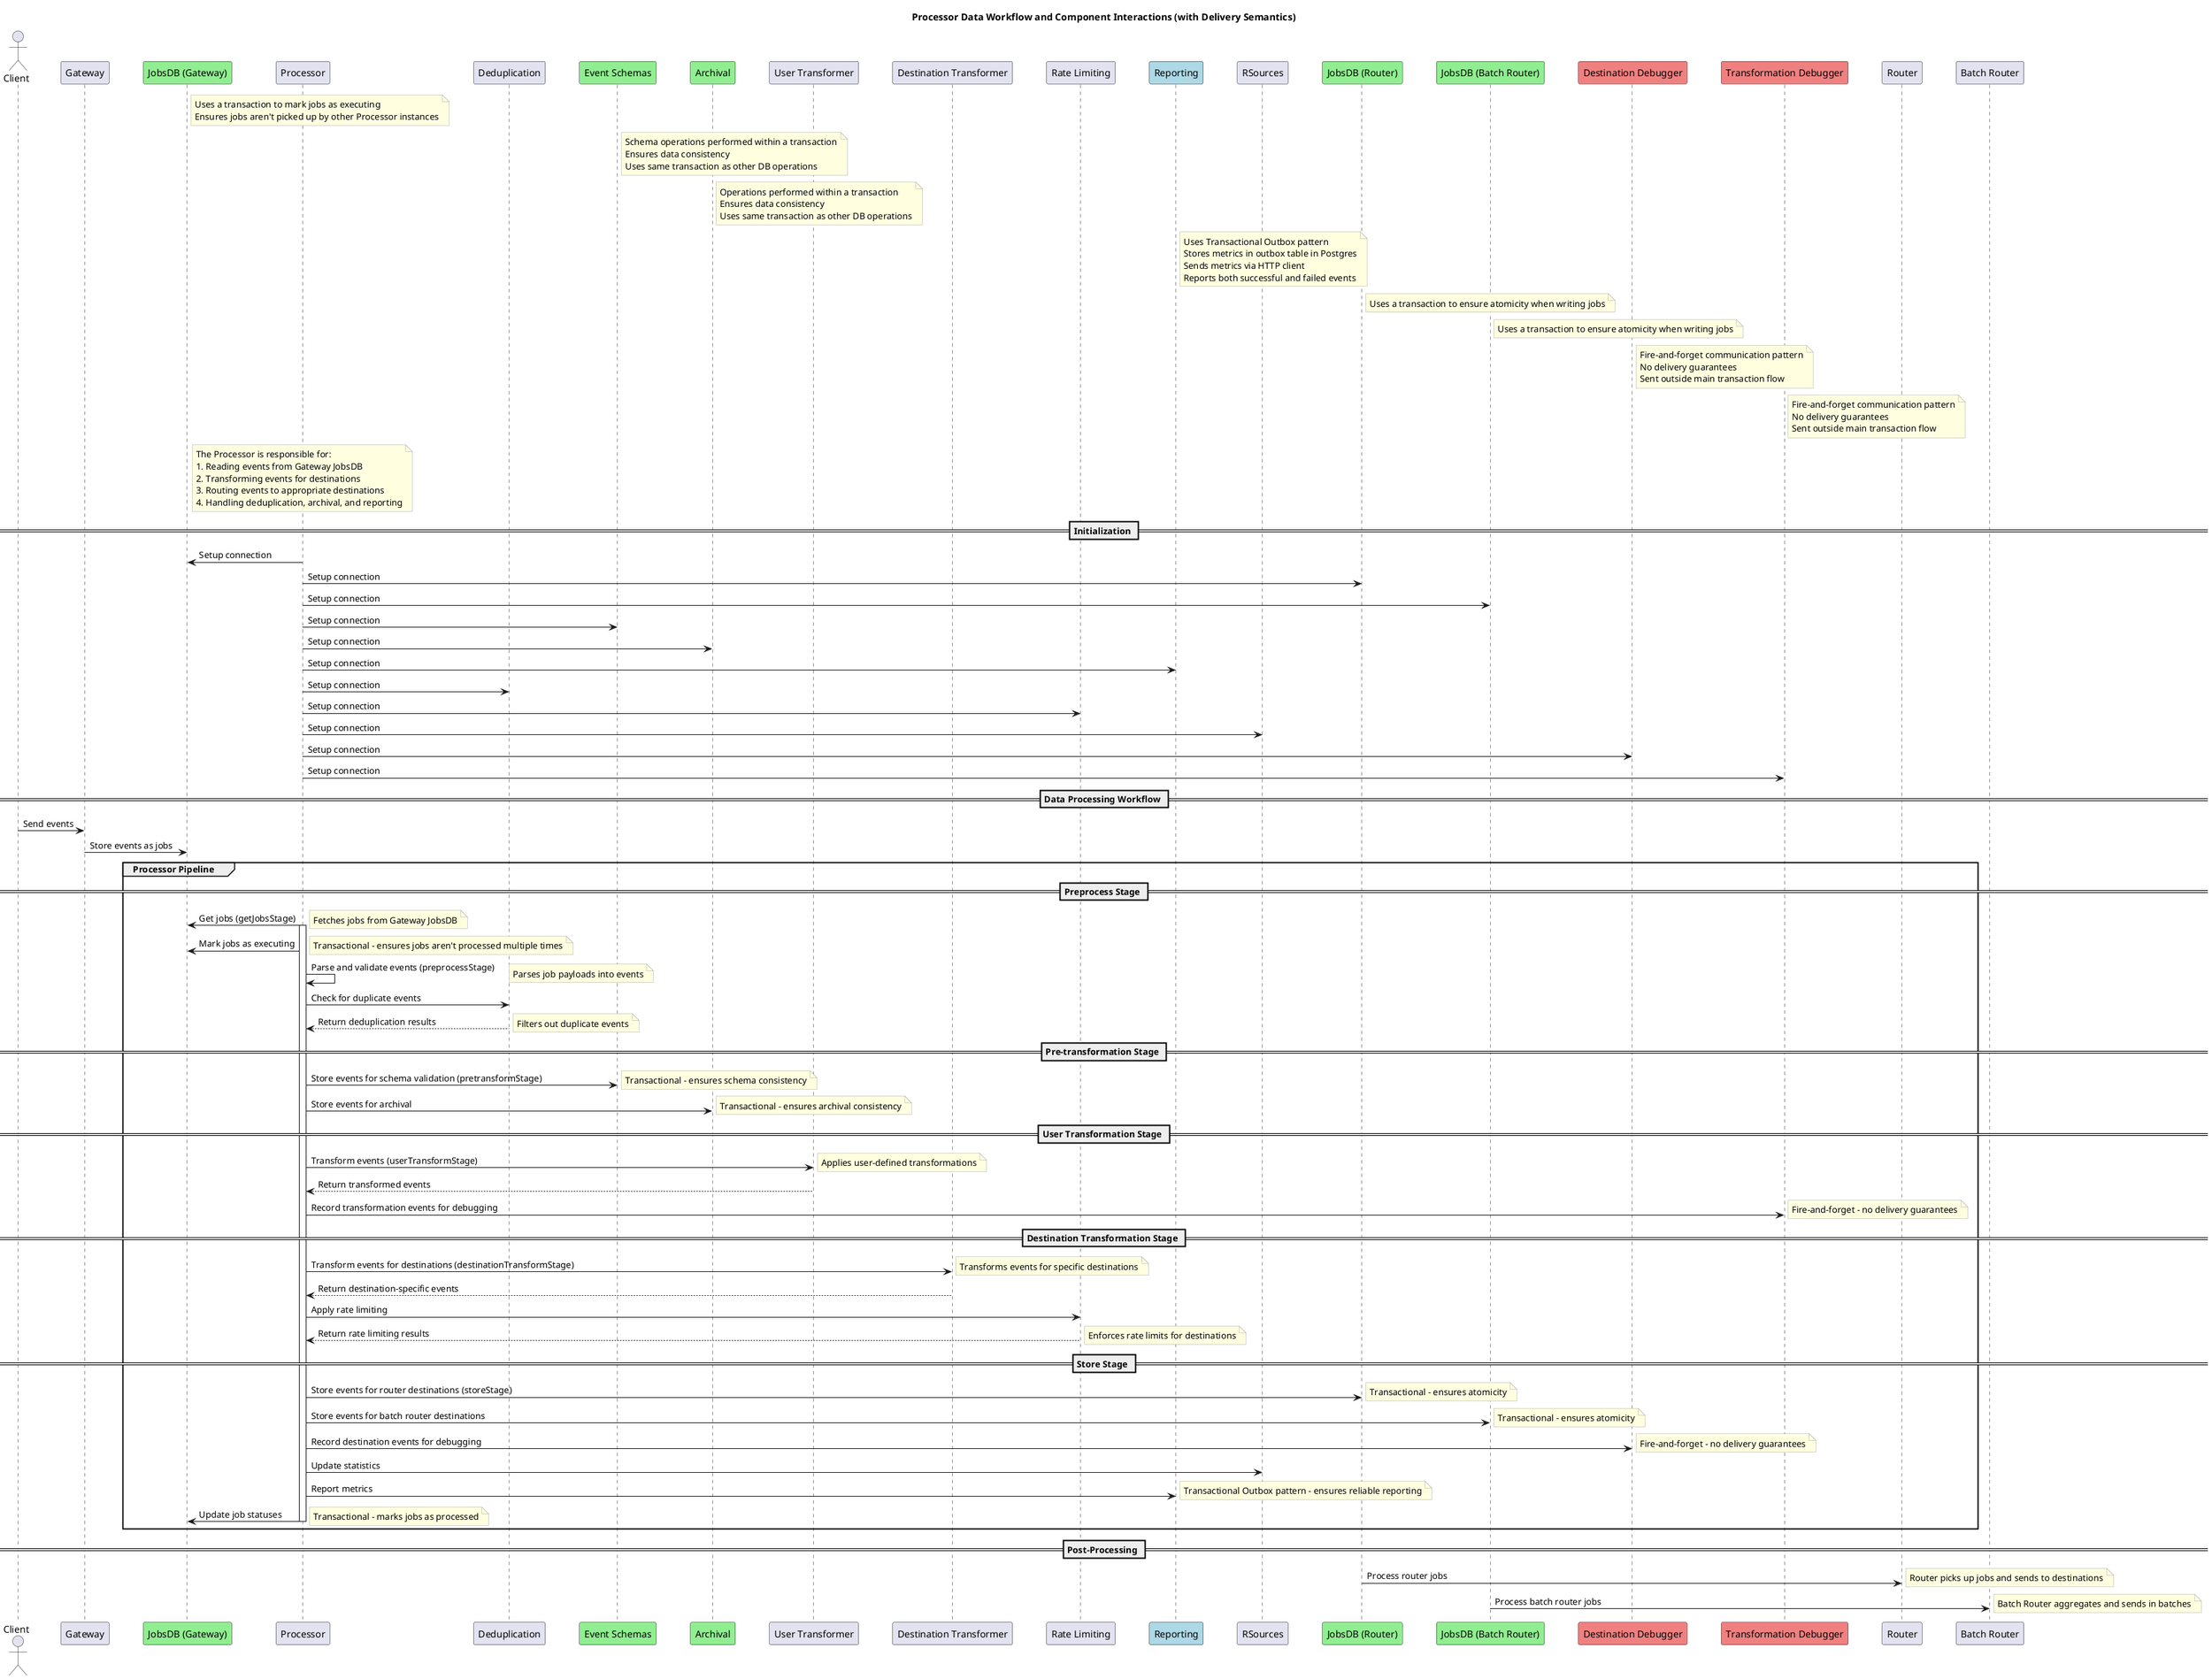 @startuml Processor Sequence Detailed Diagram

skinparam ParticipantPadding 20
skinparam BoxPadding 10
skinparam NoteBackgroundColor LightYellow
skinparam NoteBorderColor DarkGray

title Processor Data Workflow and Component Interactions (with Delivery Semantics)

actor Client
participant "Gateway" as gateway
participant "JobsDB (Gateway)" as gatewayDB #LightGreen
note right of gatewayDB
  Uses a transaction to mark jobs as executing
  Ensures jobs aren't picked up by other Processor instances
end note
participant "Processor" as processor
participant "Deduplication" as dedup
participant "Event Schemas" as eventSchemas #LightGreen
note right of eventSchemas
  Schema operations performed within a transaction
  Ensures data consistency
  Uses same transaction as other DB operations
end note
participant "Archival" as archival #LightGreen
note right of archival
  Operations performed within a transaction
  Ensures data consistency
  Uses same transaction as other DB operations
end note
participant "User Transformer" as userTransformer
participant "Destination Transformer" as destTransformer
participant "Rate Limiting" as rateLimiting
participant "Reporting" as reporting #LightBlue
note right of reporting
  Uses Transactional Outbox pattern
  Stores metrics in outbox table in Postgres
  Sends metrics via HTTP client
  Reports both successful and failed events
end note
participant "RSources" as rsources
participant "JobsDB (Router)" as routerDB #LightGreen
note right of routerDB
  Uses a transaction to ensure atomicity when writing jobs
end note
participant "JobsDB (Batch Router)" as batchRouterDB #LightGreen
note right of batchRouterDB
  Uses a transaction to ensure atomicity when writing jobs
end note
participant "Destination Debugger" as destDebugger #LightCoral
note right of destDebugger
  Fire-and-forget communication pattern
  No delivery guarantees
  Sent outside main transaction flow
end note
participant "Transformation Debugger" as transDebugger #LightCoral
note right of transDebugger
  Fire-and-forget communication pattern
  No delivery guarantees
  Sent outside main transaction flow
end note
participant "Router" as router
participant "Batch Router" as batchRouter

note over processor
  The Processor is responsible for:
  1. Reading events from Gateway JobsDB
  2. Transforming events for destinations
  3. Routing events to appropriate destinations
  4. Handling deduplication, archival, and reporting
end note

== Initialization ==
processor -> gatewayDB: Setup connection
processor -> routerDB: Setup connection
processor -> batchRouterDB: Setup connection
processor -> eventSchemas: Setup connection
processor -> archival: Setup connection
processor -> reporting: Setup connection
processor -> dedup: Setup connection
processor -> rateLimiting: Setup connection
processor -> rsources: Setup connection
processor -> destDebugger: Setup connection
processor -> transDebugger: Setup connection

== Data Processing Workflow ==

Client -> gateway: Send events
gateway -> gatewayDB: Store events as jobs

group Processor Pipeline
    == Preprocess Stage ==
    processor -> gatewayDB: Get jobs (getJobsStage)
    activate processor
    note right: Fetches jobs from Gateway JobsDB

    processor -> gatewayDB: Mark jobs as executing
    note right: Transactional - ensures jobs aren't processed multiple times

    processor -> processor: Parse and validate events (preprocessStage)
    note right: Parses job payloads into events

    processor -> dedup: Check for duplicate events
    dedup --> processor: Return deduplication results
    note right: Filters out duplicate events

    == Pre-transformation Stage ==
    processor -> eventSchemas: Store events for schema validation (pretransformStage)
    note right: Transactional - ensures schema consistency

    processor -> archival: Store events for archival
    note right: Transactional - ensures archival consistency

    == User Transformation Stage ==
    processor -> userTransformer: Transform events (userTransformStage)
    note right: Applies user-defined transformations
    userTransformer --> processor: Return transformed events

    processor -> transDebugger: Record transformation events for debugging
    note right: Fire-and-forget - no delivery guarantees

    == Destination Transformation Stage ==
    processor -> destTransformer: Transform events for destinations (destinationTransformStage)
    note right: Transforms events for specific destinations
    destTransformer --> processor: Return destination-specific events

    processor -> rateLimiting: Apply rate limiting
    rateLimiting --> processor: Return rate limiting results
    note right: Enforces rate limits for destinations

    == Store Stage ==
    processor -> routerDB: Store events for router destinations (storeStage)
    note right: Transactional - ensures atomicity

    processor -> batchRouterDB: Store events for batch router destinations
    note right: Transactional - ensures atomicity

    processor -> destDebugger: Record destination events for debugging
    note right: Fire-and-forget - no delivery guarantees

    processor -> rsources: Update statistics

    processor -> reporting: Report metrics
    note right: Transactional Outbox pattern - ensures reliable reporting

    processor -> gatewayDB: Update job statuses
    note right: Transactional - marks jobs as processed
    deactivate processor
end

== Post-Processing ==
routerDB -> router: Process router jobs
note right: Router picks up jobs and sends to destinations
batchRouterDB -> batchRouter: Process batch router jobs
note right: Batch Router aggregates and sends in batches

@enduml
